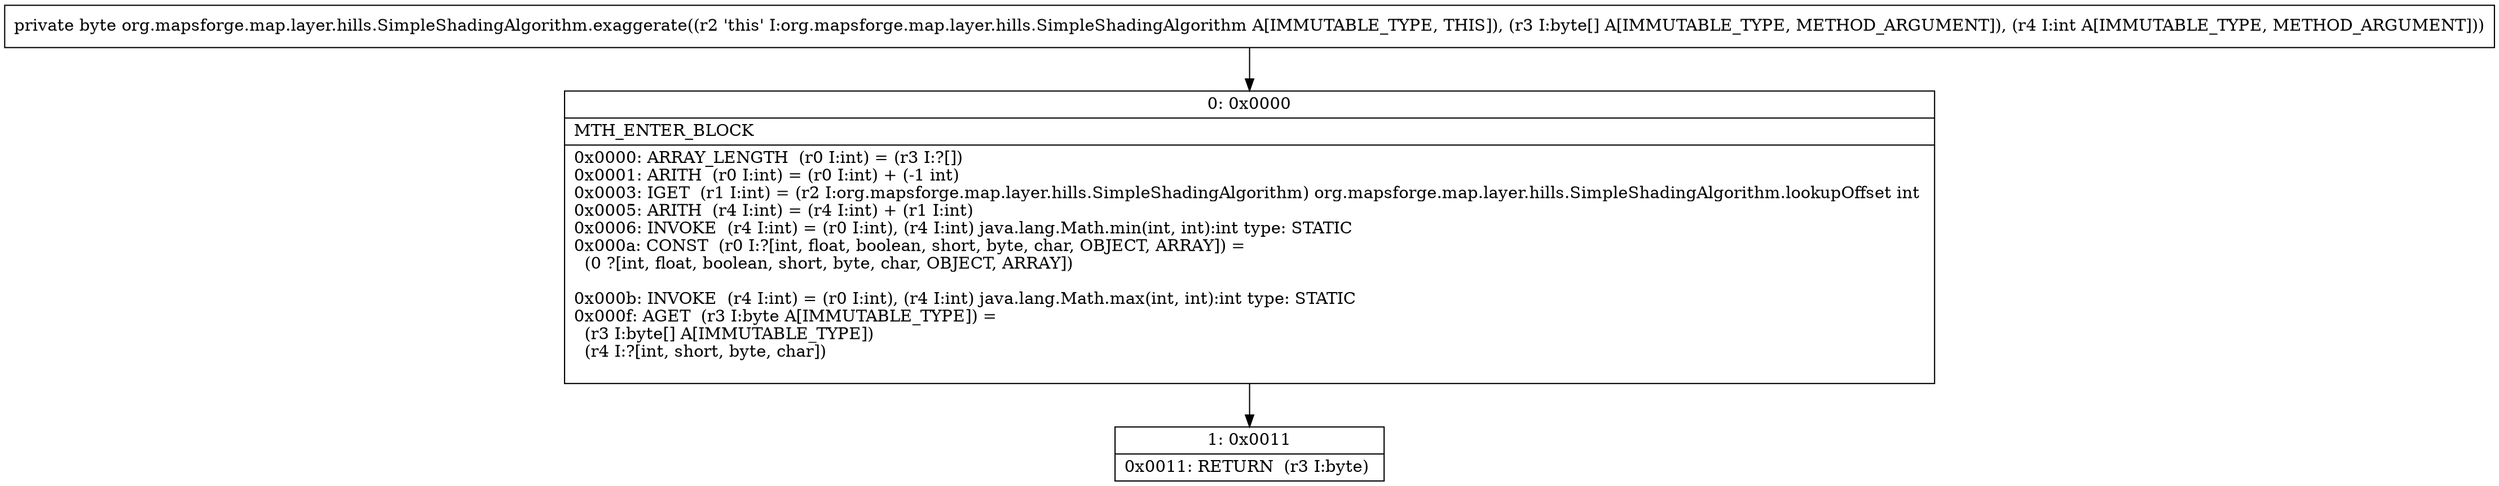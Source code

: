 digraph "CFG fororg.mapsforge.map.layer.hills.SimpleShadingAlgorithm.exaggerate([BI)B" {
Node_0 [shape=record,label="{0\:\ 0x0000|MTH_ENTER_BLOCK\l|0x0000: ARRAY_LENGTH  (r0 I:int) = (r3 I:?[]) \l0x0001: ARITH  (r0 I:int) = (r0 I:int) + (\-1 int) \l0x0003: IGET  (r1 I:int) = (r2 I:org.mapsforge.map.layer.hills.SimpleShadingAlgorithm) org.mapsforge.map.layer.hills.SimpleShadingAlgorithm.lookupOffset int \l0x0005: ARITH  (r4 I:int) = (r4 I:int) + (r1 I:int) \l0x0006: INVOKE  (r4 I:int) = (r0 I:int), (r4 I:int) java.lang.Math.min(int, int):int type: STATIC \l0x000a: CONST  (r0 I:?[int, float, boolean, short, byte, char, OBJECT, ARRAY]) = \l  (0 ?[int, float, boolean, short, byte, char, OBJECT, ARRAY])\l \l0x000b: INVOKE  (r4 I:int) = (r0 I:int), (r4 I:int) java.lang.Math.max(int, int):int type: STATIC \l0x000f: AGET  (r3 I:byte A[IMMUTABLE_TYPE]) = \l  (r3 I:byte[] A[IMMUTABLE_TYPE])\l  (r4 I:?[int, short, byte, char])\l \l}"];
Node_1 [shape=record,label="{1\:\ 0x0011|0x0011: RETURN  (r3 I:byte) \l}"];
MethodNode[shape=record,label="{private byte org.mapsforge.map.layer.hills.SimpleShadingAlgorithm.exaggerate((r2 'this' I:org.mapsforge.map.layer.hills.SimpleShadingAlgorithm A[IMMUTABLE_TYPE, THIS]), (r3 I:byte[] A[IMMUTABLE_TYPE, METHOD_ARGUMENT]), (r4 I:int A[IMMUTABLE_TYPE, METHOD_ARGUMENT])) }"];
MethodNode -> Node_0;
Node_0 -> Node_1;
}

